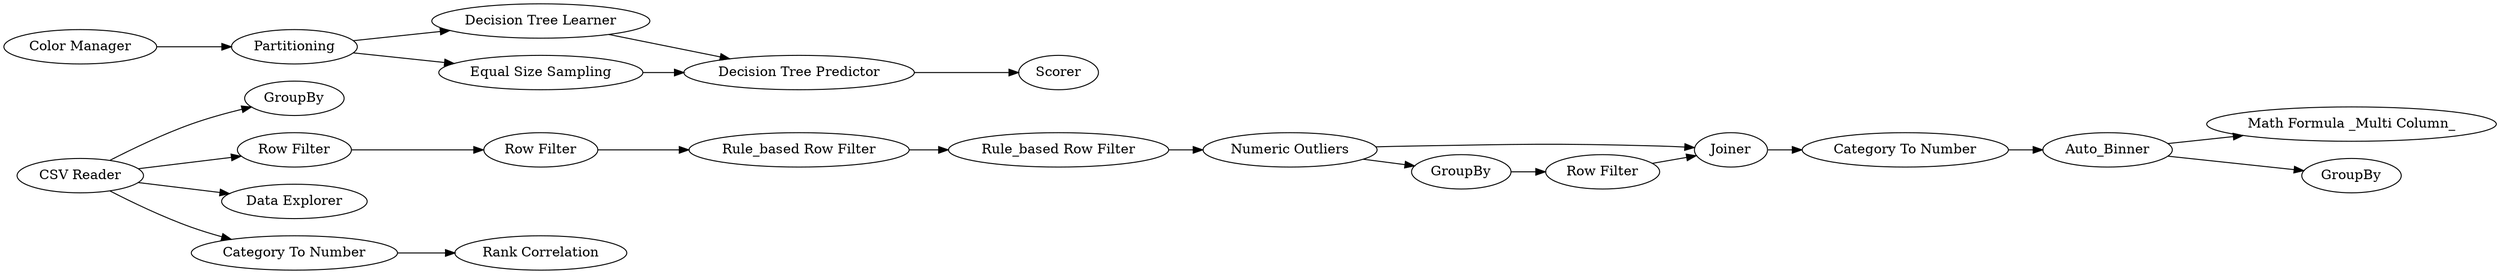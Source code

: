 digraph {
	"6080610378013052958_33" [label=Joiner]
	"6080610378013052958_10" [label=Partitioning]
	"6080610378013052958_37" [label=GroupBy]
	"6080610378013052958_34" [label="Row Filter"]
	"6080610378013052958_41" [label="Math Formula _Multi Column_"]
	"6080610378013052958_38" [label=GroupBy]
	"6080610378013052958_13" [label=Auto_Binner]
	"6080610378013052958_29" [label=GroupBy]
	"6080610378013052958_40" [label="Numeric Outliers"]
	"6080610378013052958_9" [label="Row Filter"]
	"6080610378013052958_11" [label="Decision Tree Learner"]
	"6080610378013052958_39" [label="Category To Number"]
	"6080610378013052958_24" [label="Color Manager"]
	"6080610378013052958_27" [label="Rule_based Row Filter"]
	"6080610378013052958_3" [label="Data Explorer"]
	"6080610378013052958_35" [label="Rank Correlation"]
	"6080610378013052958_36" [label="Category To Number"]
	"6080610378013052958_14" [label=Scorer]
	"6080610378013052958_32" [label="Row Filter"]
	"6080610378013052958_30" [label="Rule_based Row Filter"]
	"6080610378013052958_26" [label="Equal Size Sampling"]
	"6080610378013052958_15" [label="Decision Tree Predictor"]
	"6080610378013052958_1" [label="CSV Reader"]
	"6080610378013052958_34" -> "6080610378013052958_27"
	"6080610378013052958_1" -> "6080610378013052958_9"
	"6080610378013052958_13" -> "6080610378013052958_38"
	"6080610378013052958_24" -> "6080610378013052958_10"
	"6080610378013052958_1" -> "6080610378013052958_3"
	"6080610378013052958_32" -> "6080610378013052958_33"
	"6080610378013052958_36" -> "6080610378013052958_35"
	"6080610378013052958_1" -> "6080610378013052958_36"
	"6080610378013052958_10" -> "6080610378013052958_26"
	"6080610378013052958_9" -> "6080610378013052958_34"
	"6080610378013052958_10" -> "6080610378013052958_11"
	"6080610378013052958_26" -> "6080610378013052958_15"
	"6080610378013052958_39" -> "6080610378013052958_13"
	"6080610378013052958_1" -> "6080610378013052958_37"
	"6080610378013052958_13" -> "6080610378013052958_41"
	"6080610378013052958_30" -> "6080610378013052958_40"
	"6080610378013052958_40" -> "6080610378013052958_29"
	"6080610378013052958_40" -> "6080610378013052958_33"
	"6080610378013052958_27" -> "6080610378013052958_30"
	"6080610378013052958_15" -> "6080610378013052958_14"
	"6080610378013052958_29" -> "6080610378013052958_32"
	"6080610378013052958_11" -> "6080610378013052958_15"
	"6080610378013052958_33" -> "6080610378013052958_39"
	rankdir=LR
}
